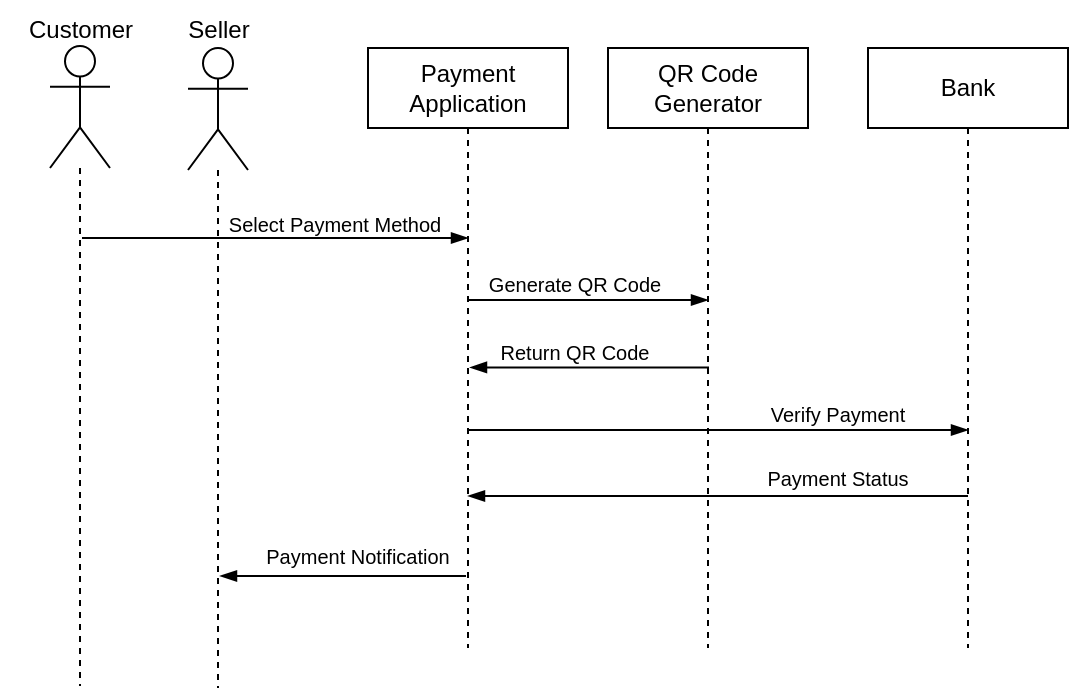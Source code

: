 <mxfile version="28.1.2">
  <diagram name="Page-1" id="kBjrO-s1YU9u6eMDMwxw">
    <mxGraphModel dx="626" dy="473" grid="1" gridSize="10" guides="1" tooltips="1" connect="1" arrows="1" fold="1" page="1" pageScale="1" pageWidth="850" pageHeight="1100" math="0" shadow="0">
      <root>
        <mxCell id="0" />
        <mxCell id="1" parent="0" />
        <mxCell id="Ad88slR7Qu4bUAl8Mwgu-1" value="" style="shape=umlLifeline;perimeter=lifelinePerimeter;whiteSpace=wrap;html=1;container=1;dropTarget=0;collapsible=0;recursiveResize=0;outlineConnect=0;portConstraint=eastwest;newEdgeStyle={&quot;curved&quot;:0,&quot;rounded&quot;:0};participant=umlActor;size=61;" vertex="1" parent="1">
          <mxGeometry x="121" y="39" width="30" height="320" as="geometry" />
        </mxCell>
        <mxCell id="Ad88slR7Qu4bUAl8Mwgu-2" value="" style="shape=umlLifeline;perimeter=lifelinePerimeter;whiteSpace=wrap;html=1;container=1;dropTarget=0;collapsible=0;recursiveResize=0;outlineConnect=0;portConstraint=eastwest;newEdgeStyle={&quot;curved&quot;:0,&quot;rounded&quot;:0};participant=umlActor;size=61;" vertex="1" parent="1">
          <mxGeometry x="190" y="40" width="30" height="320" as="geometry" />
        </mxCell>
        <mxCell id="Ad88slR7Qu4bUAl8Mwgu-3" value="Payment Application" style="shape=umlLifeline;perimeter=lifelinePerimeter;whiteSpace=wrap;html=1;container=1;dropTarget=0;collapsible=0;recursiveResize=0;outlineConnect=0;portConstraint=eastwest;newEdgeStyle={&quot;edgeStyle&quot;:&quot;elbowEdgeStyle&quot;,&quot;elbow&quot;:&quot;vertical&quot;,&quot;curved&quot;:0,&quot;rounded&quot;:0};" vertex="1" parent="1">
          <mxGeometry x="280" y="40" width="100" height="300" as="geometry" />
        </mxCell>
        <mxCell id="Ad88slR7Qu4bUAl8Mwgu-4" value="QR Code Generator" style="shape=umlLifeline;perimeter=lifelinePerimeter;whiteSpace=wrap;html=1;container=1;dropTarget=0;collapsible=0;recursiveResize=0;outlineConnect=0;portConstraint=eastwest;newEdgeStyle={&quot;edgeStyle&quot;:&quot;elbowEdgeStyle&quot;,&quot;elbow&quot;:&quot;vertical&quot;,&quot;curved&quot;:0,&quot;rounded&quot;:0};" vertex="1" parent="1">
          <mxGeometry x="400" y="40" width="100" height="300" as="geometry" />
        </mxCell>
        <mxCell id="Ad88slR7Qu4bUAl8Mwgu-5" value="Bank" style="shape=umlLifeline;perimeter=lifelinePerimeter;whiteSpace=wrap;html=1;container=1;dropTarget=0;collapsible=0;recursiveResize=0;outlineConnect=0;portConstraint=eastwest;newEdgeStyle={&quot;curved&quot;:0,&quot;rounded&quot;:0};" vertex="1" parent="1">
          <mxGeometry x="530" y="40" width="100" height="300" as="geometry" />
        </mxCell>
        <mxCell id="Ad88slR7Qu4bUAl8Mwgu-6" value="" style="edgeStyle=elbowEdgeStyle;fontSize=12;html=1;endArrow=blockThin;endFill=1;rounded=0;" edge="1" parent="1">
          <mxGeometry width="160" relative="1" as="geometry">
            <mxPoint x="137" y="135" as="sourcePoint" />
            <mxPoint x="330" y="135" as="targetPoint" />
          </mxGeometry>
        </mxCell>
        <mxCell id="Ad88slR7Qu4bUAl8Mwgu-7" value="Select Payment Method" style="text;html=1;align=center;verticalAlign=middle;resizable=0;points=[];autosize=1;strokeColor=none;fillColor=none;fontSize=10;" vertex="1" parent="1">
          <mxGeometry x="198" y="113" width="130" height="30" as="geometry" />
        </mxCell>
        <mxCell id="Ad88slR7Qu4bUAl8Mwgu-8" value="Customer" style="text;html=1;align=center;verticalAlign=middle;resizable=0;points=[];autosize=1;strokeColor=none;fillColor=none;" vertex="1" parent="1">
          <mxGeometry x="96" y="16" width="80" height="30" as="geometry" />
        </mxCell>
        <mxCell id="Ad88slR7Qu4bUAl8Mwgu-9" value="Seller" style="text;html=1;align=center;verticalAlign=middle;resizable=0;points=[];autosize=1;strokeColor=none;fillColor=none;" vertex="1" parent="1">
          <mxGeometry x="180" y="16" width="50" height="30" as="geometry" />
        </mxCell>
        <mxCell id="Ad88slR7Qu4bUAl8Mwgu-10" value="" style="edgeStyle=elbowEdgeStyle;fontSize=12;html=1;endArrow=blockThin;endFill=1;rounded=0;" edge="1" parent="1">
          <mxGeometry width="160" relative="1" as="geometry">
            <mxPoint x="330.5" y="166" as="sourcePoint" />
            <mxPoint x="450" y="166" as="targetPoint" />
          </mxGeometry>
        </mxCell>
        <mxCell id="Ad88slR7Qu4bUAl8Mwgu-11" value="Generate QR Code" style="text;html=1;align=center;verticalAlign=middle;resizable=0;points=[];autosize=1;strokeColor=none;fillColor=none;fontSize=10;" vertex="1" parent="1">
          <mxGeometry x="328" y="143" width="110" height="30" as="geometry" />
        </mxCell>
        <mxCell id="Ad88slR7Qu4bUAl8Mwgu-12" value="" style="edgeStyle=elbowEdgeStyle;fontSize=12;html=1;endArrow=blockThin;endFill=1;rounded=0;" edge="1" parent="1">
          <mxGeometry width="160" relative="1" as="geometry">
            <mxPoint x="450.5" y="199.69" as="sourcePoint" />
            <mxPoint x="331" y="199.69" as="targetPoint" />
          </mxGeometry>
        </mxCell>
        <mxCell id="Ad88slR7Qu4bUAl8Mwgu-13" value="Return QR Code" style="text;html=1;align=center;verticalAlign=middle;resizable=0;points=[];autosize=1;strokeColor=none;fillColor=none;fontSize=10;" vertex="1" parent="1">
          <mxGeometry x="333" y="177" width="100" height="30" as="geometry" />
        </mxCell>
        <mxCell id="Ad88slR7Qu4bUAl8Mwgu-14" value="" style="edgeStyle=elbowEdgeStyle;fontSize=12;html=1;endArrow=blockThin;endFill=1;rounded=0;" edge="1" parent="1">
          <mxGeometry width="160" relative="1" as="geometry">
            <mxPoint x="330" y="231" as="sourcePoint" />
            <mxPoint x="580" y="231" as="targetPoint" />
          </mxGeometry>
        </mxCell>
        <mxCell id="Ad88slR7Qu4bUAl8Mwgu-15" value="Verify Payment" style="text;whiteSpace=wrap;fontSize=10;align=center;" vertex="1" parent="1">
          <mxGeometry x="460" y="211" width="110" height="40" as="geometry" />
        </mxCell>
        <mxCell id="Ad88slR7Qu4bUAl8Mwgu-16" value="" style="edgeStyle=elbowEdgeStyle;fontSize=12;html=1;endArrow=blockThin;endFill=1;rounded=0;" edge="1" parent="1">
          <mxGeometry width="160" relative="1" as="geometry">
            <mxPoint x="580" y="264" as="sourcePoint" />
            <mxPoint x="330" y="264" as="targetPoint" />
          </mxGeometry>
        </mxCell>
        <mxCell id="Ad88slR7Qu4bUAl8Mwgu-17" value="Payment Status" style="text;whiteSpace=wrap;fontSize=10;align=center;" vertex="1" parent="1">
          <mxGeometry x="460" y="243" width="110" height="40" as="geometry" />
        </mxCell>
        <mxCell id="Ad88slR7Qu4bUAl8Mwgu-18" value="&lt;span style=&quot;color: rgb(0, 0, 0); font-family: sans-serif; font-style: normal; font-variant-ligatures: normal; font-variant-caps: normal; font-weight: 400; letter-spacing: normal; orphans: 2; text-indent: 0px; text-transform: none; widows: 2; word-spacing: 0px; -webkit-text-stroke-width: 0px; white-space: nowrap; background-color: rgb(255, 255, 255); text-decoration-thickness: initial; text-decoration-style: initial; text-decoration-color: initial; float: none; display: inline !important;&quot;&gt;Payment Notification&lt;/span&gt;" style="text;whiteSpace=wrap;html=1;fontSize=10;align=center;" vertex="1" parent="1">
          <mxGeometry x="200" y="282" width="150" height="40" as="geometry" />
        </mxCell>
        <mxCell id="Ad88slR7Qu4bUAl8Mwgu-19" value="" style="edgeStyle=elbowEdgeStyle;fontSize=12;html=1;endArrow=blockThin;endFill=1;rounded=0;" edge="1" parent="1">
          <mxGeometry width="160" relative="1" as="geometry">
            <mxPoint x="329" y="304" as="sourcePoint" />
            <mxPoint x="206" y="304" as="targetPoint" />
          </mxGeometry>
        </mxCell>
      </root>
    </mxGraphModel>
  </diagram>
</mxfile>

